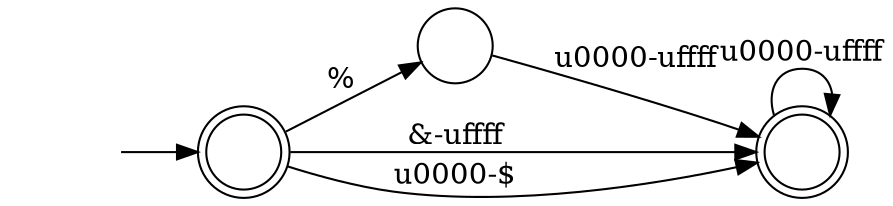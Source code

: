 digraph Automaton {
  rankdir = LR;
  0 [shape=doublecircle,label=""];
  initial [shape=plaintext,label=""];
  initial -> 0
  0 -> 2 [label="%"]
  0 -> 1 [label="&-\uffff"]
  0 -> 1 [label="\u0000-$"]
  1 [shape=doublecircle,label=""];
  1 -> 1 [label="\u0000-\uffff"]
  2 [shape=circle,label=""];
  2 -> 1 [label="\u0000-\uffff"]
}
